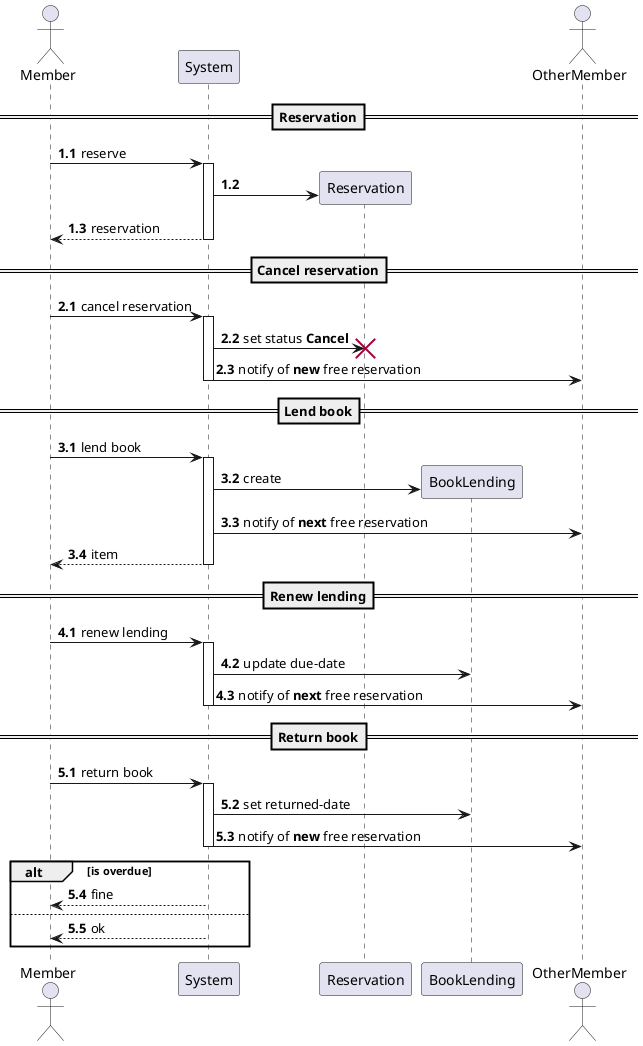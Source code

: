 @startuml
actor Member
participant System
participant Reservation
participant BookLending
actor OtherMember

==Reservation==
autonumber 1.1

Member -> System++: reserve
System -> Reservation**
Member <-- System--:  reservation

==Cancel reservation==
autonumber 2.1

Member -> System++: cancel reservation
System -> Reservation!!: set status **Cancel**
System -> OtherMember--: notify of **new** free reservation

==Lend book==
autonumber 3.1

Member -> System++: lend book
System -> BookLending**: create
System -> OtherMember: notify of **next** free reservation
System --> Member--: item

==Renew lending==
autonumber 4.1

Member -> System++: renew lending
System -> BookLending: update due-date
System -> OtherMember--: notify of **next** free reservation

==Return book==
autonumber 5.1

Member -> System++: return book
System -> BookLending: set returned-date
System -> OtherMember--: notify of **new** free reservation
alt is overdue
    System --> Member: fine
else
    System --> Member: ok
end

@enduml

